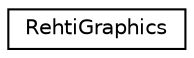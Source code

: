 digraph "Graphical Class Hierarchy"
{
 // LATEX_PDF_SIZE
  edge [fontname="Helvetica",fontsize="10",labelfontname="Helvetica",labelfontsize="10"];
  node [fontname="Helvetica",fontsize="10",shape=record];
  rankdir="LR";
  Node0 [label="RehtiGraphics",height=0.2,width=0.4,color="black", fillcolor="white", style="filled",URL="$classRehtiGraphics.html",tooltip=" "];
}
